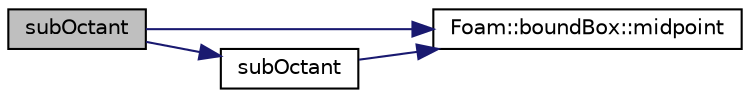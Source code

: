 digraph "subOctant"
{
  bgcolor="transparent";
  edge [fontname="Helvetica",fontsize="10",labelfontname="Helvetica",labelfontsize="10"];
  node [fontname="Helvetica",fontsize="10",shape=record];
  rankdir="LR";
  Node142 [label="subOctant",height=0.2,width=0.4,color="black", fillcolor="grey75", style="filled", fontcolor="black"];
  Node142 -> Node143 [color="midnightblue",fontsize="10",style="solid",fontname="Helvetica"];
  Node143 [label="Foam::boundBox::midpoint",height=0.2,width=0.4,color="black",URL="$a28253.html#aedd4821d18a238535bc7104ad5a4a210",tooltip="The midpoint of the bounding box. "];
  Node142 -> Node144 [color="midnightblue",fontsize="10",style="solid",fontname="Helvetica"];
  Node144 [label="subOctant",height=0.2,width=0.4,color="black",URL="$a28773.html#ab5953d77fa0625a101d04fa6a0294efa",tooltip="Returns octant number given point and the calculated midpoint. "];
  Node144 -> Node143 [color="midnightblue",fontsize="10",style="solid",fontname="Helvetica"];
}
